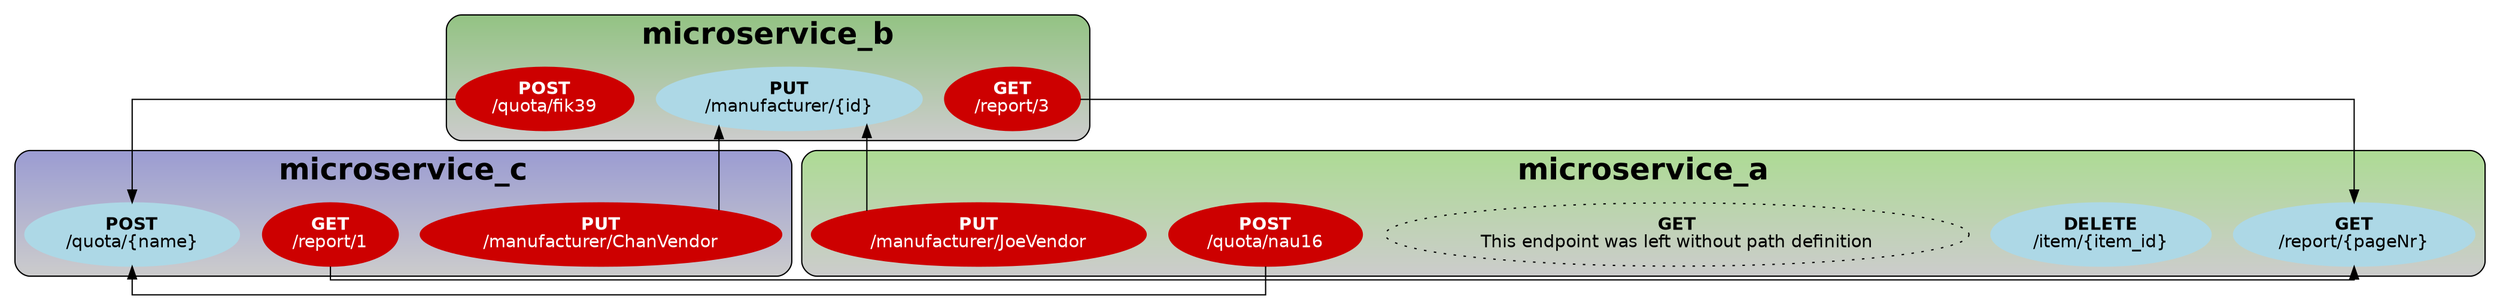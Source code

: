 digraph "microservice_graph" {
graph ["splines"="ortho","bgcolor"="white:white","gradientangle"="90"]
subgraph "cluster_microservice_b" {
graph ["rankdir"="LR","style"="rounded","color"="black","label"="microservice_b","fontname"="Helvetica-bold","fontsize"="24","splines"="ortho","bgcolor"="grey80:#93c383","gradientangle"="90"]
"PUT /manufacturer/{id}" ["label"=<<b>PUT</b><br/>/manufacturer/{id}>,"color"="lightblue","fontname"="Helvetica","fontsize"="14","style"="filled","tooltip"="{\"method\":\"PUT\",\"fullPath\":\"/manufacturer/{id}\",\"pathVariableName\":\"id\",\"belongs\":\"microservice_b\",\"codeLocation\":\"microservice_b.py':6:16\",\"issues\":[\"Endpoint does not accept any arguments to specify the object to update.\"],\"methodPathVariable\":[{\"type\":\"string\",\"name\":\"id\",\"typeCustomDefinition\":false},{\"type\":\"numeric\",\"name\":\"name\",\"typeCustomDefinition\":false}],\"role\":\"PROVIDER\"}"]
"POST /quota/fik39" ["label"=<<b>POST</b><br/>/quota/fik39>,"color"="red3","fontname"="Helvetica","fontsize"="14","fontcolor"="white","style"="filled","tooltip"="{\"method\":\"POST\",\"fullPath\":\"/quota/fik39\",\"pathVariableName\":null,\"belongs\":\"microservice_b\",\"codeLocation\":\"microservice_b.py':14:29\",\"issues\":[],\"methodPathVariable\":[],\"role\":\"CONSUMER\"}"]
"GET /report/3" ["label"=<<b>GET</b><br/>/report/3>,"color"="red3","fontname"="Helvetica","fontsize"="14","fontcolor"="white","style"="filled","tooltip"="{\"method\":\"GET\",\"fullPath\":\"/report/3\",\"pathVariableName\":null,\"belongs\":\"microservice_b\",\"codeLocation\":\"microservice_b.py':11:28\",\"issues\":[],\"methodPathVariable\":[],\"role\":\"CONSUMER\"}"]
}
subgraph "cluster_microservice_c" {
graph ["rankdir"="LR","style"="rounded","color"="black","label"="microservice_c","fontname"="Helvetica-bold","fontsize"="24","splines"="ortho","bgcolor"="grey80:#9b9cd2","gradientangle"="90"]
"POST /quota/{name}" ["label"=<<b>POST</b><br/>/quota/{name}>,"color"="lightblue","fontname"="Helvetica","fontsize"="14","style"="filled","tooltip"="{\"method\":\"POST\",\"fullPath\":\"/quota/{name}\",\"pathVariableName\":\"name\",\"belongs\":\"microservice_c\",\"codeLocation\":\"microservice_c.py':6:17\",\"issues\":[\"Endpoint does not accept any argument of custom definition, t.i. model. Only primitives.\"],\"methodPathVariable\":[{\"type\":\"string\",\"name\":\"id\",\"typeCustomDefinition\":false}],\"role\":\"PROVIDER\"}"]
"GET /report/1" ["label"=<<b>GET</b><br/>/report/1>,"color"="red3","fontname"="Helvetica","fontsize"="14","fontcolor"="white","style"="filled","tooltip"="{\"method\":\"GET\",\"fullPath\":\"/report/1\",\"pathVariableName\":null,\"belongs\":\"microservice_c\",\"codeLocation\":\"microservice_c.py':11:28\",\"issues\":[],\"methodPathVariable\":[],\"role\":\"CONSUMER\"}"]
"PUT /manufacturer/ChanVendor" ["label"=<<b>PUT</b><br/>/manufacturer/ChanVendor>,"color"="red3","fontname"="Helvetica","fontsize"="14","fontcolor"="white","style"="filled","tooltip"="{\"method\":\"PUT\",\"fullPath\":\"/manufacturer/ChanVendor\",\"pathVariableName\":null,\"belongs\":\"microservice_c\",\"codeLocation\":\"microservice_c.py':14:28\",\"issues\":[],\"methodPathVariable\":[],\"role\":\"CONSUMER\"}"]
}
subgraph "cluster_microservice_a" {
graph ["rankdir"="LR","style"="rounded","color"="black","label"="microservice_a","fontname"="Helvetica-bold","fontsize"="24","splines"="ortho","bgcolor"="grey80:#addb94","gradientangle"="90"]
"GET /report/{pageNr}" ["label"=<<b>GET</b><br/>/report/{pageNr}>,"color"="lightblue","fontname"="Helvetica","fontsize"="14","style"="filled","tooltip"="{\"method\":\"GET\",\"fullPath\":\"/report/{pageNr}\",\"pathVariableName\":\"pageNr\",\"belongs\":\"microservice_a\",\"codeLocation\":\"microservice_a.py':7:16\",\"issues\":[\"Endpoint's path method accepts non-string or non-numeric parameter.\"],\"methodPathVariable\":[{\"type\":\"boolean\",\"name\":\"pageNr\",\"typeCustomDefinition\":false}],\"role\":\"PROVIDER\"}"]
"DELETE /item/{item_id}" ["label"=<<b>DELETE</b><br/>/item/{item_id}>,"color"="lightblue","fontname"="Helvetica","fontsize"="14","style"="filled","tooltip"="{\"method\":\"DELETE\",\"fullPath\":\"/item/{item_id}\",\"pathVariableName\":\"item_id\",\"belongs\":\"microservice_a\",\"codeLocation\":\"microservice_a.py':15:19\",\"issues\":[\"Endpoint deletes entity without prior check-up for its existence.\"],\"methodPathVariable\":[{\"type\":\"string\",\"name\":\"item_id\",\"typeCustomDefinition\":false}],\"role\":\"PROVIDER\"}"]
"GET" ["label"=<<b>GET</b><br/>This endpoint was left without path definition>,"fillcolor"="lightgray","fontname"="Helvetica","fontsize"="14","style"="dotted"]
"POST /quota/nau16" ["label"=<<b>POST</b><br/>/quota/nau16>,"color"="red3","fontname"="Helvetica","fontsize"="14","fontcolor"="white","style"="filled","tooltip"="{\"method\":\"POST\",\"fullPath\":\"/quota/nau16\",\"pathVariableName\":null,\"belongs\":\"microservice_a\",\"codeLocation\":\"microservice_a.py':25:29\",\"issues\":[],\"methodPathVariable\":[],\"role\":\"CONSUMER\"}"]
"PUT /manufacturer/JoeVendor" ["label"=<<b>PUT</b><br/>/manufacturer/JoeVendor>,"color"="red3","fontname"="Helvetica","fontsize"="14","fontcolor"="white","style"="filled","tooltip"="{\"method\":\"PUT\",\"fullPath\":\"/manufacturer/JoeVendor\",\"pathVariableName\":null,\"belongs\":\"microservice_a\",\"codeLocation\":\"microservice_a.py':22:28\",\"issues\":[],\"methodPathVariable\":[],\"role\":\"CONSUMER\"}"]
}
"GET /report/3" -> "GET /report/{pageNr}"
"GET /report/1" -> "GET /report/{pageNr}"
"PUT /manufacturer/JoeVendor" -> "PUT /manufacturer/{id}"
"PUT /manufacturer/ChanVendor" -> "PUT /manufacturer/{id}"
"POST /quota/nau16" -> "POST /quota/{name}"
"POST /quota/fik39" -> "POST /quota/{name}"
}